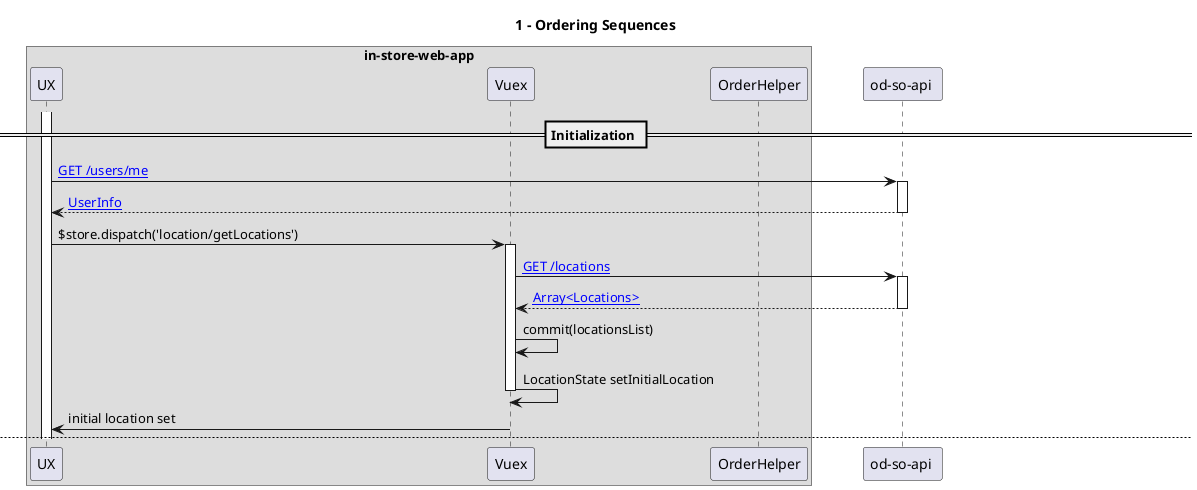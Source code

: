 @startuml
!procedure VuexApi($api, $apiLink, $resp, $respLink, $end="Api")
    Vuex -> $end ++: [[$apiLink $api]]
'    TODO how to escape chars in link?
'    return [[$respLink $resp]]
    return $resp
!endprocedure
!procedure LinkIt($text, $link)
    [[$link $text]]
!endprocedure

scale 1
    box "in-store-web-app"
    participant UX
    participant Vuex
    participant OrderHelper
    end box
    participant Api as "od-so-api "

    title 1 - Ordering Sequences

    == Initialization ==
    activate UX
    UX -> Api ++ : [[https://www.notion.so/odeko/SO-API-api-docs-2f17504231bd474da1e6ab6bfcccf55d#e787aedcaeb446208bbb9f47ec69aed8 GET /users/me]]
    return [[https://www.notion.so/odeko/SO-API-api-docs-2f17504231bd474da1e6ab6bfcccf55d#33f156336f064c3ab30bfff452404f11: UserInfo]]
    UX -> Vuex ++ : $store.dispatch('location/getLocations')

    Vuex -> Api: [[https://www.notion.so/odeko/SO-API-api-docs-2f17504231bd474da1e6ab6bfcccf55d#06cc27bea8744e3dbfce148f0dcf62e2 GET /locations]]
    activate Api
'    TODO how to escape chars in link?
    return [[https://www.notion.so/odeko/SO-API-api-docs-2f17504231bd474da1e6ab6bfcccf55d#06cc27bea8744e3dbfce148f0dcf62e2 Array<Locations>]]
    Vuex -> Vuex: commit(locationsList)
    Vuex -> Vuex: LocationState setInitialLocation
    deactivate Vuex
    Vuex -> UX : initial location set

    newpage On location change
    UX ->  Vuex ++ : LocationState setInitialLocation
    group Show Unsaved Modal?
        Vuex ->  OrderHelper ++ : hasNewQtys
        return : true / false
        Vuex -> UX : show UnsavedOrdersModal
        deactivate Vuex
    end

    group Show Payment Failures modal?
        UX -> Vuex ++ : $store.dispatch('accountStatus/getPaymentFailures', encrypted_id)
        VuexApi("GET locations/${encryptedLocationId}/recent_payment_failures", "", "LocationPaymentFailures", "")
        return true / false
        deactivate Vuex
    end
'    return location set


/'
'/


    newpage 2 - One Time Orders (loading)
    activate UX
    UX -> Vuex ++ : $store.dispatch('orders/setPageToOrderGrid', \n\t { viewingStandingOrder, encryptedLocationId }\n)

    group Get last update order timestamp [$store.dispatch('orders/getLastUpdatedDateTime', { encryptedLocationId })]
        VuexApi("GET /locations/{locationId}/orders/last_updated", "https://www.notion.so/odeko/SO-API-api-docs-2f17504231bd474da1e6ab6bfcccf55d#343e67dbfe3842fdbcc12c4fe55b6905",  "OrderState SET_LAST_UPDATED timestamap", "https://www.notion.so/odeko/SO-API-api-docs-2f17504231bd474da1e6ab6bfcccf55d#bef8dcffc86a4c348abddf59b7a8594a")
    end

    group Get skus for current location  [$store.dispatch('skus/getSkus', { encryptedLocationId })]
        VuexApi("GET /locations/{locationId}/skus", "https://www.notion.so/odeko/SO-API-api-docs-2f17504231bd474da1e6ab6bfcccf55d#bfbfe5d95b4f4c9abdd2776e40855e54", "SkuState SET_SKUS_PRODUCTS Array<Sku>", "https://www.notion.so/odeko/SO-API-api-docs-2f17504231bd474da1e6ab6bfcccf55d#c8ae870f13d74759b32a08aea196b828")
    end

    Vuex -> Vuex : "OrderState SELECT_DATE setDate"

    group Load Orders [$store.dispatch('getOrders', { encryptedLocationId })]
        VuexApi("GET /locations/{locationId}/orders?start_date=YYYY-MM-DD", "https://www.notion.so/odeko/SO-API-api-docs-2f17504231bd474da1e6ab6bfcccf55d#c7da1cdbc409434cab8dd3945f7111b4", "OrderState SET_ORDERS Array<Orders>", "")
    end
    deactivate Vuex

    newpage 3 - Review Order

    UX -> Vuex ++ : $store.dispatch('orders/mkInputPropsMapForWeeksOfOrdersOnHand')
    return InputProps


    group isRequestingMoreItems ?
        UX -> Vuex ++ : startOutOfStockFlow
        Vuex -> Api ++: LinkIt("POST /locations/{locationId}/oos/check", "https://www.notion.so/odeko/243e2d40ebb24ffc87f72b0ad169bc11?v=2249b95c7fdf45a2bda4136560ee6576&p=2f17504231bd474da1e6ab6bfcccf55d")

        alt#Gold #Pink Failure:
            Api -> Vuex : OOS items.length > 0
            Vuex -> UX ++ : show OOS Modal
            deactivate Vuex
            UX -> UX : todo for OOS rec
            deactivate UX
        else #LightBlue Successful case
            Api -> Vuex ++ : OOS_items.length === 0
            deactivate Api
            Vuex -> UX:
            deactivate Vuex
            UX -> UX: forward to order review


        end
'        ignore
    end


    newpage 4 - Update Order
    group Update Order
        activate Api
        UX -> Vuex: Update Order
        deactivate UX
        activate Vuex
        VuexApi("PUT /locations/{locationId}/orders", "https://www.notion.so/odeko/SO-API-api-docs-2f17504231bd474da1e6ab6bfcccf55d#14df1b158feb4a178dc234d225e70dbc", "UpsertOrdersResponse", "")
        Vuex -> UX ++ : UpsertOrdersResponse
        deactivate Vuex

        group $store.dispatch('orders/onUpdateOrder', response)
            UX -> Vuex ++ : $store.dispatch('orders/onUpdateOrder', response)
            Vuex -> Vuex: $store.dispatch('orders/resetPage')

            group Get skus for current location  [$store.dispatch('skus/getSkus', { encryptedLocationId })]
                VuexApi("GET /locations/{locationId}/skus", "https://www.notion.so/odeko/SO-API-api-docs-2f17504231bd474da1e6ab6bfcccf55d#bfbfe5d95b4f4c9abdd2776e40855e54", "SkuState SET_SKUS_PRODUCTS Array<Sku>", "https://www.notion.so/odeko/SO-API-api-docs-2f17504231bd474da1e6ab6bfcccf55d#c8ae870f13d74759b32a08aea196b828")
            end

            group Load Orders [$store.dispatch('orders/getOrders')]
                VuexApi("GET /locations/{locationId}/orders?start_date=YYYY-MM-DD", "https://www.notion.so/odeko/SO-API-api-docs-2f17504231bd474da1e6ab6bfcccf55d#c7da1cdbc409434cab8dd3945f7111b4", "OrderState SET_ORDERS Array<Orders>", "")
            end
            return
        end

        alt#Gold current location has Orders
            UX -> Vuex : $store.commit('location/SET_CURRENT_LOCATION', {\n ...this.currentLocation, has_orders: true \n})
            note right: could move to action for "Load Orders"?
        end

        UX -> UX : go to Order Confirmation
    end



    newpage 5- Standing orders
    group display one time order grid
        UX -> Api: GET /locations/{locationId}/orders/for_standing_orders
        activate Api
        return
    end
    group update
        UX -> Api: PUT /locations/{locationId}/standing_orders/v2
        activate Api
        return
    end

@enduml
